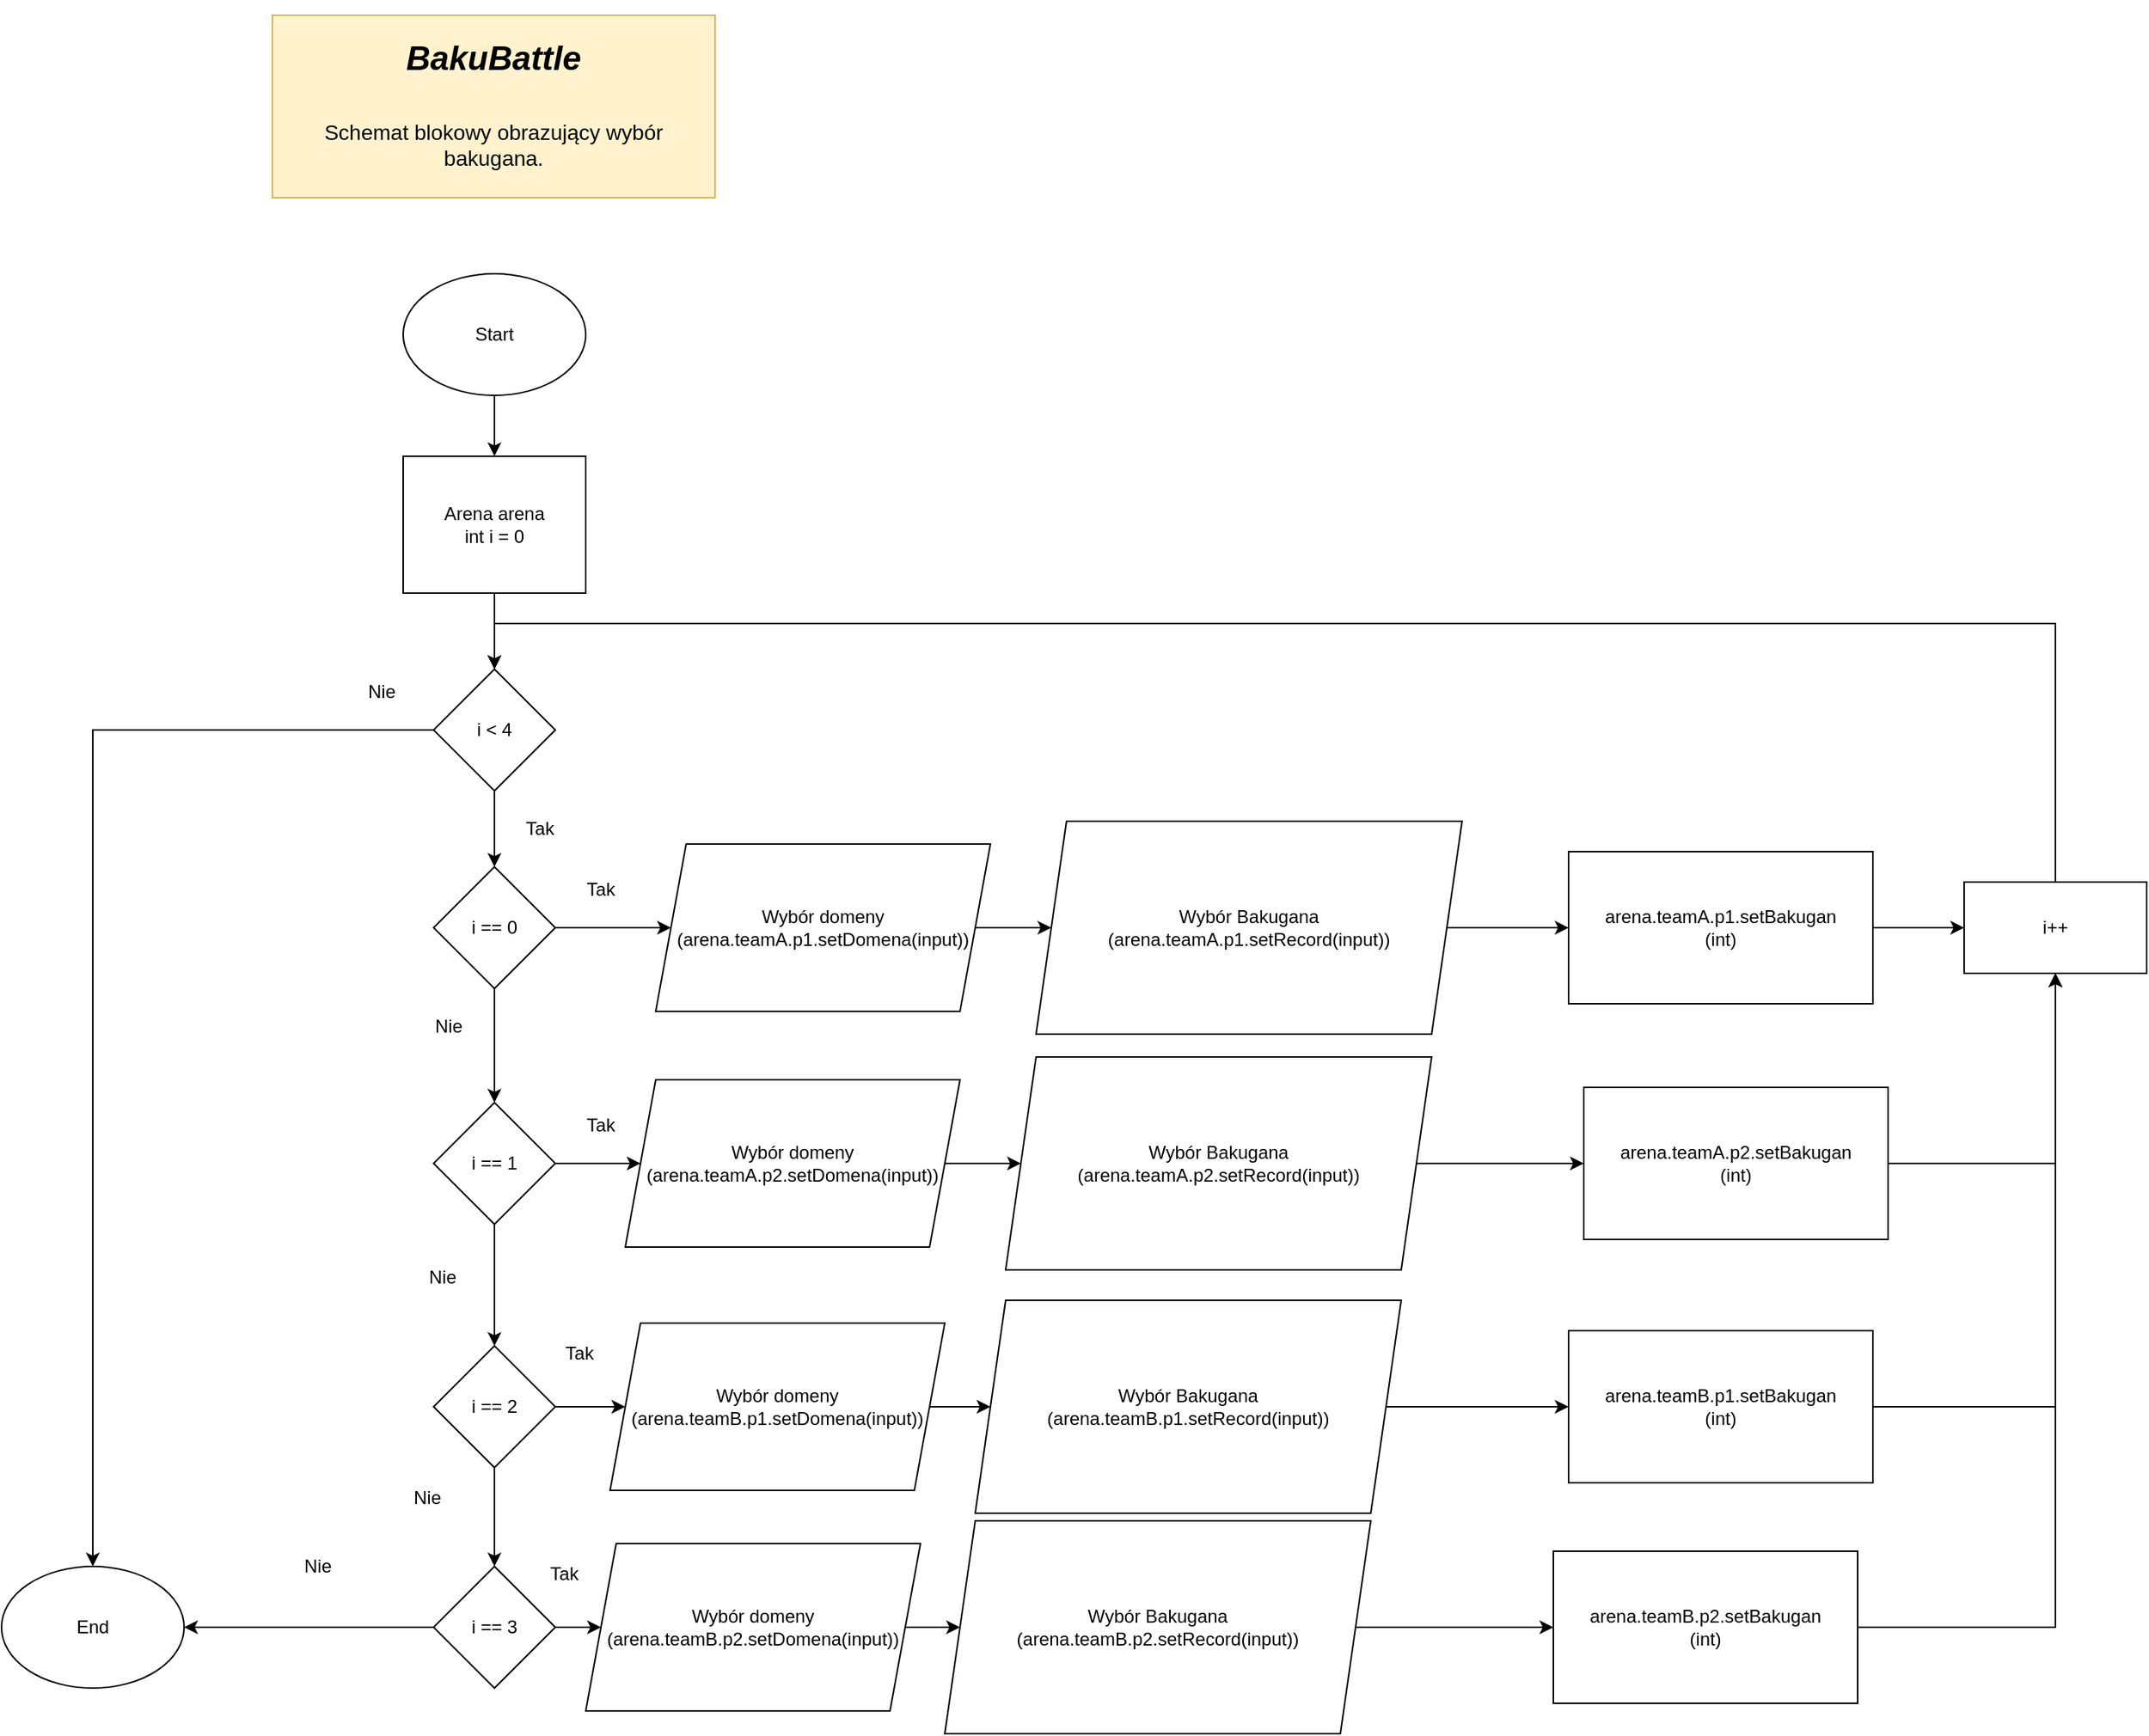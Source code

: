 <mxfile version="18.0.2" type="device"><diagram id="_Uj6qBNCsFDn_nuMZSim" name="Page-1"><mxGraphModel dx="1673" dy="867" grid="1" gridSize="10" guides="1" tooltips="1" connect="1" arrows="1" fold="1" page="1" pageScale="1" pageWidth="827" pageHeight="1169" math="0" shadow="0"><root><mxCell id="0"/><mxCell id="1" parent="0"/><mxCell id="JDCWBYkghDQ6E4Qsdhi5-1" value="&lt;br&gt;&lt;div&gt;&lt;i&gt;BakuBattle&lt;/i&gt;&lt;/div&gt;&lt;div&gt;&lt;br&gt;&lt;/div&gt;&lt;div style=&quot;font-size: 14px&quot; align=&quot;center&quot;&gt;&lt;span style=&quot;font-weight: normal&quot;&gt;Schemat blokowy obrazujący wybór bakugana.&lt;/span&gt;&lt;br&gt;&lt;/div&gt;" style="text;html=1;strokeColor=#d6b656;fillColor=#fff2cc;spacing=5;spacingTop=-20;whiteSpace=wrap;overflow=hidden;rounded=0;fontFamily=Helvetica;align=center;fontStyle=1;fontSize=22;" parent="1" vertex="1"><mxGeometry x="268" y="10" width="291" height="120" as="geometry"/></mxCell><mxCell id="JDCWBYkghDQ6E4Qsdhi5-4" style="edgeStyle=orthogonalEdgeStyle;rounded=0;orthogonalLoop=1;jettySize=auto;html=1;" parent="1" source="JDCWBYkghDQ6E4Qsdhi5-2" target="JDCWBYkghDQ6E4Qsdhi5-3" edge="1"><mxGeometry relative="1" as="geometry"/></mxCell><mxCell id="JDCWBYkghDQ6E4Qsdhi5-2" value="Start" style="ellipse;whiteSpace=wrap;html=1;" parent="1" vertex="1"><mxGeometry x="354" y="180" width="120" height="80" as="geometry"/></mxCell><mxCell id="JDCWBYkghDQ6E4Qsdhi5-8" style="edgeStyle=orthogonalEdgeStyle;rounded=0;orthogonalLoop=1;jettySize=auto;html=1;" parent="1" source="JDCWBYkghDQ6E4Qsdhi5-3" target="JDCWBYkghDQ6E4Qsdhi5-7" edge="1"><mxGeometry relative="1" as="geometry"/></mxCell><mxCell id="JDCWBYkghDQ6E4Qsdhi5-3" value="&lt;div&gt;Arena arena&lt;br&gt;&lt;/div&gt;&lt;div&gt;int i = 0&lt;br&gt;&lt;/div&gt;" style="rounded=0;whiteSpace=wrap;html=1;" parent="1" vertex="1"><mxGeometry x="354" y="300" width="120" height="90" as="geometry"/></mxCell><mxCell id="t9kyNlNB-ZPItTlxVPv7-13" style="edgeStyle=orthogonalEdgeStyle;rounded=0;orthogonalLoop=1;jettySize=auto;html=1;" parent="1" source="JDCWBYkghDQ6E4Qsdhi5-7" target="t9kyNlNB-ZPItTlxVPv7-12" edge="1"><mxGeometry relative="1" as="geometry"/></mxCell><mxCell id="oaMTkf-v--C2PyGLPvTV-2" style="edgeStyle=orthogonalEdgeStyle;rounded=0;orthogonalLoop=1;jettySize=auto;html=1;" edge="1" parent="1" source="JDCWBYkghDQ6E4Qsdhi5-7" target="oaMTkf-v--C2PyGLPvTV-1"><mxGeometry relative="1" as="geometry"/></mxCell><mxCell id="JDCWBYkghDQ6E4Qsdhi5-7" value="i &amp;lt; 4" style="rhombus;whiteSpace=wrap;html=1;" parent="1" vertex="1"><mxGeometry x="374" y="440" width="80" height="80" as="geometry"/></mxCell><mxCell id="oaMTkf-v--C2PyGLPvTV-4" style="edgeStyle=orthogonalEdgeStyle;rounded=0;orthogonalLoop=1;jettySize=auto;html=1;" edge="1" parent="1" source="JDCWBYkghDQ6E4Qsdhi5-10" target="t9kyNlNB-ZPItTlxVPv7-5"><mxGeometry relative="1" as="geometry"/></mxCell><mxCell id="JDCWBYkghDQ6E4Qsdhi5-10" value="&lt;div&gt;Wybór domeny&lt;/div&gt;&lt;div&gt;(arena.teamA.p1.setDomena(input))&lt;/div&gt;" style="shape=parallelogram;perimeter=parallelogramPerimeter;whiteSpace=wrap;html=1;fixedSize=1;" parent="1" vertex="1"><mxGeometry x="520" y="555" width="220" height="110" as="geometry"/></mxCell><mxCell id="t9kyNlNB-ZPItTlxVPv7-3" value="Tak" style="text;html=1;strokeColor=none;fillColor=none;align=center;verticalAlign=middle;whiteSpace=wrap;rounded=0;" parent="1" vertex="1"><mxGeometry x="414" y="530" width="60" height="30" as="geometry"/></mxCell><mxCell id="oaMTkf-v--C2PyGLPvTV-5" style="edgeStyle=orthogonalEdgeStyle;rounded=0;orthogonalLoop=1;jettySize=auto;html=1;" edge="1" parent="1" source="t9kyNlNB-ZPItTlxVPv7-5" target="t9kyNlNB-ZPItTlxVPv7-7"><mxGeometry relative="1" as="geometry"/></mxCell><mxCell id="t9kyNlNB-ZPItTlxVPv7-5" value="Wybór Bakugana&lt;br&gt;&lt;div&gt;(arena.teamA.p1.setRecord(input))&lt;/div&gt;" style="shape=parallelogram;perimeter=parallelogramPerimeter;whiteSpace=wrap;html=1;fixedSize=1;" parent="1" vertex="1"><mxGeometry x="770" y="540" width="280" height="140" as="geometry"/></mxCell><mxCell id="oaMTkf-v--C2PyGLPvTV-9" style="edgeStyle=orthogonalEdgeStyle;rounded=0;orthogonalLoop=1;jettySize=auto;html=1;" edge="1" parent="1" source="t9kyNlNB-ZPItTlxVPv7-7" target="oaMTkf-v--C2PyGLPvTV-8"><mxGeometry relative="1" as="geometry"/></mxCell><mxCell id="t9kyNlNB-ZPItTlxVPv7-7" value="&lt;div&gt;arena.teamA.p1.setBakugan&lt;/div&gt;&lt;div&gt;(int)&lt;/div&gt;" style="rounded=0;whiteSpace=wrap;html=1;" parent="1" vertex="1"><mxGeometry x="1120" y="560" width="200" height="100" as="geometry"/></mxCell><mxCell id="t9kyNlNB-ZPItTlxVPv7-12" value="End" style="ellipse;whiteSpace=wrap;html=1;" parent="1" vertex="1"><mxGeometry x="90" y="1030" width="120" height="80" as="geometry"/></mxCell><mxCell id="t9kyNlNB-ZPItTlxVPv7-14" value="Nie" style="text;html=1;strokeColor=none;fillColor=none;align=center;verticalAlign=middle;whiteSpace=wrap;rounded=0;" parent="1" vertex="1"><mxGeometry x="310" y="440" width="60" height="30" as="geometry"/></mxCell><mxCell id="oaMTkf-v--C2PyGLPvTV-3" style="edgeStyle=orthogonalEdgeStyle;rounded=0;orthogonalLoop=1;jettySize=auto;html=1;" edge="1" parent="1" source="oaMTkf-v--C2PyGLPvTV-1" target="JDCWBYkghDQ6E4Qsdhi5-10"><mxGeometry relative="1" as="geometry"/></mxCell><mxCell id="oaMTkf-v--C2PyGLPvTV-7" style="edgeStyle=orthogonalEdgeStyle;rounded=0;orthogonalLoop=1;jettySize=auto;html=1;" edge="1" parent="1" source="oaMTkf-v--C2PyGLPvTV-1" target="oaMTkf-v--C2PyGLPvTV-6"><mxGeometry relative="1" as="geometry"/></mxCell><mxCell id="oaMTkf-v--C2PyGLPvTV-1" value="i == 0" style="rhombus;whiteSpace=wrap;html=1;" vertex="1" parent="1"><mxGeometry x="374" y="570" width="80" height="80" as="geometry"/></mxCell><mxCell id="oaMTkf-v--C2PyGLPvTV-15" style="edgeStyle=orthogonalEdgeStyle;rounded=0;orthogonalLoop=1;jettySize=auto;html=1;" edge="1" parent="1" source="oaMTkf-v--C2PyGLPvTV-6" target="oaMTkf-v--C2PyGLPvTV-14"><mxGeometry relative="1" as="geometry"/></mxCell><mxCell id="oaMTkf-v--C2PyGLPvTV-25" value="" style="edgeStyle=orthogonalEdgeStyle;rounded=0;orthogonalLoop=1;jettySize=auto;html=1;" edge="1" parent="1" source="oaMTkf-v--C2PyGLPvTV-6" target="oaMTkf-v--C2PyGLPvTV-24"><mxGeometry relative="1" as="geometry"/></mxCell><mxCell id="oaMTkf-v--C2PyGLPvTV-6" value="i == 1" style="rhombus;whiteSpace=wrap;html=1;" vertex="1" parent="1"><mxGeometry x="374" y="725" width="80" height="80" as="geometry"/></mxCell><mxCell id="oaMTkf-v--C2PyGLPvTV-10" style="edgeStyle=orthogonalEdgeStyle;rounded=0;orthogonalLoop=1;jettySize=auto;html=1;" edge="1" parent="1" source="oaMTkf-v--C2PyGLPvTV-8" target="JDCWBYkghDQ6E4Qsdhi5-7"><mxGeometry relative="1" as="geometry"><Array as="points"><mxPoint x="1440" y="410"/><mxPoint x="414" y="410"/></Array></mxGeometry></mxCell><mxCell id="oaMTkf-v--C2PyGLPvTV-8" value="i++" style="rounded=0;whiteSpace=wrap;html=1;" vertex="1" parent="1"><mxGeometry x="1380" y="580" width="120" height="60" as="geometry"/></mxCell><mxCell id="oaMTkf-v--C2PyGLPvTV-11" value="Tak" style="text;html=1;strokeColor=none;fillColor=none;align=center;verticalAlign=middle;whiteSpace=wrap;rounded=0;" vertex="1" parent="1"><mxGeometry x="454" y="570" width="60" height="30" as="geometry"/></mxCell><mxCell id="oaMTkf-v--C2PyGLPvTV-13" value="Nie" style="text;html=1;strokeColor=none;fillColor=none;align=center;verticalAlign=middle;whiteSpace=wrap;rounded=0;" vertex="1" parent="1"><mxGeometry x="354" y="660" width="60" height="30" as="geometry"/></mxCell><mxCell id="oaMTkf-v--C2PyGLPvTV-17" style="edgeStyle=orthogonalEdgeStyle;rounded=0;orthogonalLoop=1;jettySize=auto;html=1;" edge="1" parent="1" source="oaMTkf-v--C2PyGLPvTV-14" target="oaMTkf-v--C2PyGLPvTV-16"><mxGeometry relative="1" as="geometry"/></mxCell><mxCell id="oaMTkf-v--C2PyGLPvTV-14" value="&lt;div&gt;Wybór domeny&lt;/div&gt;&lt;div&gt;(arena.teamA.p2.setDomena(input))&lt;/div&gt;" style="shape=parallelogram;perimeter=parallelogramPerimeter;whiteSpace=wrap;html=1;fixedSize=1;" vertex="1" parent="1"><mxGeometry x="500" y="710" width="220" height="110" as="geometry"/></mxCell><mxCell id="oaMTkf-v--C2PyGLPvTV-20" style="edgeStyle=orthogonalEdgeStyle;rounded=0;orthogonalLoop=1;jettySize=auto;html=1;" edge="1" parent="1" source="oaMTkf-v--C2PyGLPvTV-16" target="oaMTkf-v--C2PyGLPvTV-19"><mxGeometry relative="1" as="geometry"/></mxCell><mxCell id="oaMTkf-v--C2PyGLPvTV-16" value="Wybór Bakugana&lt;br&gt;&lt;div&gt;(arena.teamA.p2.setRecord(input))&lt;/div&gt;" style="shape=parallelogram;perimeter=parallelogramPerimeter;whiteSpace=wrap;html=1;fixedSize=1;" vertex="1" parent="1"><mxGeometry x="750" y="695" width="280" height="140" as="geometry"/></mxCell><mxCell id="oaMTkf-v--C2PyGLPvTV-21" style="edgeStyle=orthogonalEdgeStyle;rounded=0;orthogonalLoop=1;jettySize=auto;html=1;" edge="1" parent="1" source="oaMTkf-v--C2PyGLPvTV-19" target="oaMTkf-v--C2PyGLPvTV-8"><mxGeometry relative="1" as="geometry"/></mxCell><mxCell id="oaMTkf-v--C2PyGLPvTV-19" value="&lt;div&gt;arena.teamA.p2.setBakugan&lt;/div&gt;&lt;div&gt;(int)&lt;/div&gt;" style="rounded=0;whiteSpace=wrap;html=1;" vertex="1" parent="1"><mxGeometry x="1130" y="715" width="200" height="100" as="geometry"/></mxCell><mxCell id="oaMTkf-v--C2PyGLPvTV-22" value="Nie" style="text;html=1;strokeColor=none;fillColor=none;align=center;verticalAlign=middle;whiteSpace=wrap;rounded=0;" vertex="1" parent="1"><mxGeometry x="268" y="1015" width="60" height="30" as="geometry"/></mxCell><mxCell id="oaMTkf-v--C2PyGLPvTV-23" value="Tak" style="text;html=1;strokeColor=none;fillColor=none;align=center;verticalAlign=middle;whiteSpace=wrap;rounded=0;" vertex="1" parent="1"><mxGeometry x="454" y="725" width="60" height="30" as="geometry"/></mxCell><mxCell id="oaMTkf-v--C2PyGLPvTV-28" style="edgeStyle=orthogonalEdgeStyle;rounded=0;orthogonalLoop=1;jettySize=auto;html=1;" edge="1" parent="1" source="oaMTkf-v--C2PyGLPvTV-24" target="oaMTkf-v--C2PyGLPvTV-27"><mxGeometry relative="1" as="geometry"/></mxCell><mxCell id="oaMTkf-v--C2PyGLPvTV-40" style="edgeStyle=orthogonalEdgeStyle;rounded=0;orthogonalLoop=1;jettySize=auto;html=1;" edge="1" parent="1" source="oaMTkf-v--C2PyGLPvTV-24" target="oaMTkf-v--C2PyGLPvTV-39"><mxGeometry relative="1" as="geometry"/></mxCell><mxCell id="oaMTkf-v--C2PyGLPvTV-24" value="i == 2" style="rhombus;whiteSpace=wrap;html=1;" vertex="1" parent="1"><mxGeometry x="374" y="885" width="80" height="80" as="geometry"/></mxCell><mxCell id="oaMTkf-v--C2PyGLPvTV-32" style="edgeStyle=orthogonalEdgeStyle;rounded=0;orthogonalLoop=1;jettySize=auto;html=1;" edge="1" parent="1" source="oaMTkf-v--C2PyGLPvTV-27" target="oaMTkf-v--C2PyGLPvTV-29"><mxGeometry relative="1" as="geometry"/></mxCell><mxCell id="oaMTkf-v--C2PyGLPvTV-27" value="&lt;div&gt;Wybór domeny&lt;/div&gt;&lt;div&gt;(arena.teamB.p1.setDomena(input))&lt;/div&gt;" style="shape=parallelogram;perimeter=parallelogramPerimeter;whiteSpace=wrap;html=1;fixedSize=1;" vertex="1" parent="1"><mxGeometry x="490" y="870" width="220" height="110" as="geometry"/></mxCell><mxCell id="oaMTkf-v--C2PyGLPvTV-35" style="edgeStyle=orthogonalEdgeStyle;rounded=0;orthogonalLoop=1;jettySize=auto;html=1;" edge="1" parent="1" source="oaMTkf-v--C2PyGLPvTV-29" target="oaMTkf-v--C2PyGLPvTV-34"><mxGeometry relative="1" as="geometry"/></mxCell><mxCell id="oaMTkf-v--C2PyGLPvTV-29" value="Wybór Bakugana&lt;br&gt;&lt;div&gt;(arena.teamB.p1.setRecord(input))&lt;/div&gt;" style="shape=parallelogram;perimeter=parallelogramPerimeter;whiteSpace=wrap;html=1;fixedSize=1;" vertex="1" parent="1"><mxGeometry x="730" y="855" width="280" height="140" as="geometry"/></mxCell><mxCell id="oaMTkf-v--C2PyGLPvTV-36" style="edgeStyle=orthogonalEdgeStyle;rounded=0;orthogonalLoop=1;jettySize=auto;html=1;" edge="1" parent="1" source="oaMTkf-v--C2PyGLPvTV-34" target="oaMTkf-v--C2PyGLPvTV-8"><mxGeometry relative="1" as="geometry"/></mxCell><mxCell id="oaMTkf-v--C2PyGLPvTV-34" value="&lt;div&gt;arena.teamB.p1.setBakugan&lt;/div&gt;&lt;div&gt;(int)&lt;/div&gt;" style="rounded=0;whiteSpace=wrap;html=1;" vertex="1" parent="1"><mxGeometry x="1120" y="875" width="200" height="100" as="geometry"/></mxCell><mxCell id="oaMTkf-v--C2PyGLPvTV-37" value="Tak" style="text;html=1;strokeColor=none;fillColor=none;align=center;verticalAlign=middle;whiteSpace=wrap;rounded=0;" vertex="1" parent="1"><mxGeometry x="440" y="875" width="60" height="30" as="geometry"/></mxCell><mxCell id="oaMTkf-v--C2PyGLPvTV-43" style="edgeStyle=orthogonalEdgeStyle;rounded=0;orthogonalLoop=1;jettySize=auto;html=1;" edge="1" parent="1" source="oaMTkf-v--C2PyGLPvTV-39" target="oaMTkf-v--C2PyGLPvTV-41"><mxGeometry relative="1" as="geometry"/></mxCell><mxCell id="oaMTkf-v--C2PyGLPvTV-50" style="edgeStyle=orthogonalEdgeStyle;rounded=0;orthogonalLoop=1;jettySize=auto;html=1;" edge="1" parent="1" source="oaMTkf-v--C2PyGLPvTV-39" target="t9kyNlNB-ZPItTlxVPv7-12"><mxGeometry relative="1" as="geometry"/></mxCell><mxCell id="oaMTkf-v--C2PyGLPvTV-39" value="i == 3" style="rhombus;whiteSpace=wrap;html=1;" vertex="1" parent="1"><mxGeometry x="374" y="1030" width="80" height="80" as="geometry"/></mxCell><mxCell id="oaMTkf-v--C2PyGLPvTV-46" style="edgeStyle=orthogonalEdgeStyle;rounded=0;orthogonalLoop=1;jettySize=auto;html=1;" edge="1" parent="1" source="oaMTkf-v--C2PyGLPvTV-41" target="oaMTkf-v--C2PyGLPvTV-45"><mxGeometry relative="1" as="geometry"/></mxCell><mxCell id="oaMTkf-v--C2PyGLPvTV-41" value="&lt;div&gt;Wybór domeny&lt;/div&gt;&lt;div&gt;(arena.teamB.p2.setDomena(input))&lt;/div&gt;" style="shape=parallelogram;perimeter=parallelogramPerimeter;whiteSpace=wrap;html=1;fixedSize=1;" vertex="1" parent="1"><mxGeometry x="474" y="1015" width="220" height="110" as="geometry"/></mxCell><mxCell id="oaMTkf-v--C2PyGLPvTV-48" style="edgeStyle=orthogonalEdgeStyle;rounded=0;orthogonalLoop=1;jettySize=auto;html=1;" edge="1" parent="1" source="oaMTkf-v--C2PyGLPvTV-45" target="oaMTkf-v--C2PyGLPvTV-47"><mxGeometry relative="1" as="geometry"/></mxCell><mxCell id="oaMTkf-v--C2PyGLPvTV-45" value="Wybór Bakugana&lt;br&gt;&lt;div&gt;(arena.teamB.p2.setRecord(input))&lt;/div&gt;" style="shape=parallelogram;perimeter=parallelogramPerimeter;whiteSpace=wrap;html=1;fixedSize=1;" vertex="1" parent="1"><mxGeometry x="710" y="1000" width="280" height="140" as="geometry"/></mxCell><mxCell id="oaMTkf-v--C2PyGLPvTV-49" style="edgeStyle=orthogonalEdgeStyle;rounded=0;orthogonalLoop=1;jettySize=auto;html=1;" edge="1" parent="1" source="oaMTkf-v--C2PyGLPvTV-47" target="oaMTkf-v--C2PyGLPvTV-8"><mxGeometry relative="1" as="geometry"/></mxCell><mxCell id="oaMTkf-v--C2PyGLPvTV-47" value="&lt;div&gt;arena.teamB.p2.setBakugan&lt;/div&gt;&lt;div&gt;(int)&lt;/div&gt;" style="rounded=0;whiteSpace=wrap;html=1;" vertex="1" parent="1"><mxGeometry x="1110" y="1020" width="200" height="100" as="geometry"/></mxCell><mxCell id="oaMTkf-v--C2PyGLPvTV-51" value="Nie" style="text;html=1;strokeColor=none;fillColor=none;align=center;verticalAlign=middle;whiteSpace=wrap;rounded=0;" vertex="1" parent="1"><mxGeometry x="350" y="825" width="60" height="30" as="geometry"/></mxCell><mxCell id="oaMTkf-v--C2PyGLPvTV-52" value="Nie" style="text;html=1;strokeColor=none;fillColor=none;align=center;verticalAlign=middle;whiteSpace=wrap;rounded=0;" vertex="1" parent="1"><mxGeometry x="340" y="970" width="60" height="30" as="geometry"/></mxCell><mxCell id="oaMTkf-v--C2PyGLPvTV-53" value="Tak" style="text;html=1;strokeColor=none;fillColor=none;align=center;verticalAlign=middle;whiteSpace=wrap;rounded=0;" vertex="1" parent="1"><mxGeometry x="430" y="1020" width="60" height="30" as="geometry"/></mxCell></root></mxGraphModel></diagram></mxfile>